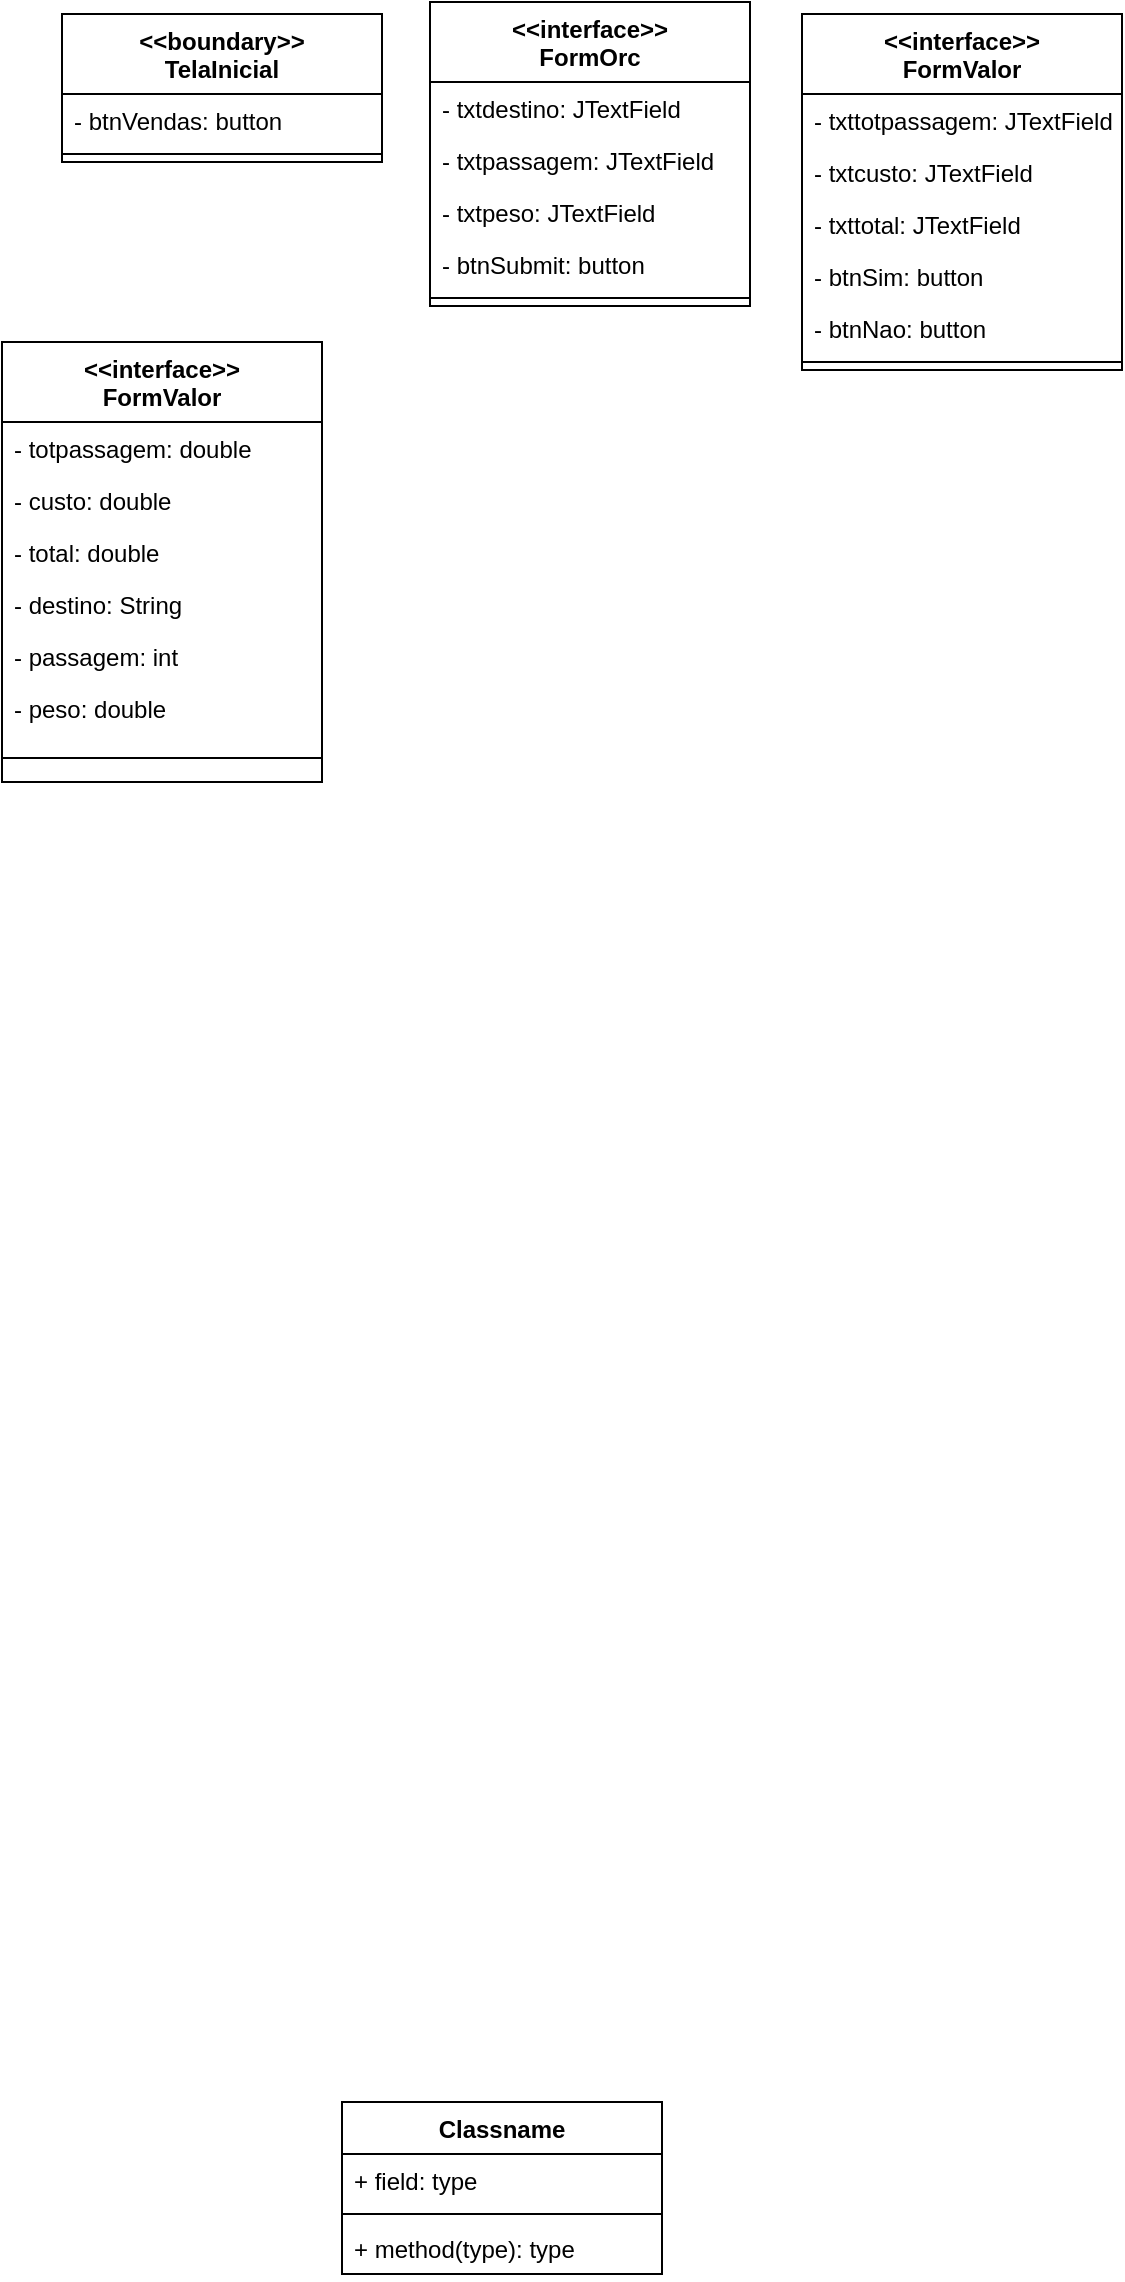 <mxfile version="20.5.3" type="github" pages="2"><diagram id="Y9l8I7I8Wr5Jqgsq6RLC" name="Página-1"><mxGraphModel dx="755" dy="1588" grid="1" gridSize="10" guides="1" tooltips="1" connect="1" arrows="1" fold="1" page="1" pageScale="1" pageWidth="827" pageHeight="1169" math="0" shadow="0"><root><mxCell id="0"/><mxCell id="1" parent="0"/><mxCell id="BLpywXTQy7QZtZPaqTNP-7" value="&lt;&lt;boundary&gt;&gt;&#10;TelaInicial&#10;" style="swimlane;fontStyle=1;align=center;verticalAlign=top;childLayout=stackLayout;horizontal=1;startSize=40;horizontalStack=0;resizeParent=1;resizeParentMax=0;resizeLast=0;collapsible=1;marginBottom=0;" vertex="1" parent="1"><mxGeometry x="230" y="-814" width="160" height="74" as="geometry"/></mxCell><mxCell id="BLpywXTQy7QZtZPaqTNP-8" value="- btnVendas: button" style="text;strokeColor=none;fillColor=none;align=left;verticalAlign=top;spacingLeft=4;spacingRight=4;overflow=hidden;rotatable=0;points=[[0,0.5],[1,0.5]];portConstraint=eastwest;" vertex="1" parent="BLpywXTQy7QZtZPaqTNP-7"><mxGeometry y="40" width="160" height="26" as="geometry"/></mxCell><mxCell id="BLpywXTQy7QZtZPaqTNP-9" value="" style="line;strokeWidth=1;fillColor=none;align=left;verticalAlign=middle;spacingTop=-1;spacingLeft=3;spacingRight=3;rotatable=0;labelPosition=right;points=[];portConstraint=eastwest;strokeColor=inherit;" vertex="1" parent="BLpywXTQy7QZtZPaqTNP-7"><mxGeometry y="66" width="160" height="8" as="geometry"/></mxCell><mxCell id="BLpywXTQy7QZtZPaqTNP-11" value="Classname" style="swimlane;fontStyle=1;align=center;verticalAlign=top;childLayout=stackLayout;horizontal=1;startSize=26;horizontalStack=0;resizeParent=1;resizeParentMax=0;resizeLast=0;collapsible=1;marginBottom=0;" vertex="1" parent="1"><mxGeometry x="370" y="230" width="160" height="86" as="geometry"/></mxCell><mxCell id="BLpywXTQy7QZtZPaqTNP-12" value="+ field: type" style="text;strokeColor=none;fillColor=none;align=left;verticalAlign=top;spacingLeft=4;spacingRight=4;overflow=hidden;rotatable=0;points=[[0,0.5],[1,0.5]];portConstraint=eastwest;" vertex="1" parent="BLpywXTQy7QZtZPaqTNP-11"><mxGeometry y="26" width="160" height="26" as="geometry"/></mxCell><mxCell id="BLpywXTQy7QZtZPaqTNP-13" value="" style="line;strokeWidth=1;fillColor=none;align=left;verticalAlign=middle;spacingTop=-1;spacingLeft=3;spacingRight=3;rotatable=0;labelPosition=right;points=[];portConstraint=eastwest;strokeColor=inherit;" vertex="1" parent="BLpywXTQy7QZtZPaqTNP-11"><mxGeometry y="52" width="160" height="8" as="geometry"/></mxCell><mxCell id="BLpywXTQy7QZtZPaqTNP-14" value="+ method(type): type" style="text;strokeColor=none;fillColor=none;align=left;verticalAlign=top;spacingLeft=4;spacingRight=4;overflow=hidden;rotatable=0;points=[[0,0.5],[1,0.5]];portConstraint=eastwest;" vertex="1" parent="BLpywXTQy7QZtZPaqTNP-11"><mxGeometry y="60" width="160" height="26" as="geometry"/></mxCell><mxCell id="YAAx3hCROQPIuZlO7VVM-3" value="&lt;&lt;interface&gt;&gt;&#10;FormOrc" style="swimlane;fontStyle=1;align=center;verticalAlign=top;childLayout=stackLayout;horizontal=1;startSize=40;horizontalStack=0;resizeParent=1;resizeParentMax=0;resizeLast=0;collapsible=1;marginBottom=0;" vertex="1" parent="1"><mxGeometry x="414" y="-820" width="160" height="152" as="geometry"/></mxCell><mxCell id="YAAx3hCROQPIuZlO7VVM-4" value="- txtdestino: JTextField" style="text;strokeColor=none;fillColor=none;align=left;verticalAlign=top;spacingLeft=4;spacingRight=4;overflow=hidden;rotatable=0;points=[[0,0.5],[1,0.5]];portConstraint=eastwest;" vertex="1" parent="YAAx3hCROQPIuZlO7VVM-3"><mxGeometry y="40" width="160" height="26" as="geometry"/></mxCell><mxCell id="YAAx3hCROQPIuZlO7VVM-7" value="- txtpassagem: JTextField" style="text;strokeColor=none;fillColor=none;align=left;verticalAlign=top;spacingLeft=4;spacingRight=4;overflow=hidden;rotatable=0;points=[[0,0.5],[1,0.5]];portConstraint=eastwest;" vertex="1" parent="YAAx3hCROQPIuZlO7VVM-3"><mxGeometry y="66" width="160" height="26" as="geometry"/></mxCell><mxCell id="YAAx3hCROQPIuZlO7VVM-8" value="- txtpeso: JTextField" style="text;strokeColor=none;fillColor=none;align=left;verticalAlign=top;spacingLeft=4;spacingRight=4;overflow=hidden;rotatable=0;points=[[0,0.5],[1,0.5]];portConstraint=eastwest;" vertex="1" parent="YAAx3hCROQPIuZlO7VVM-3"><mxGeometry y="92" width="160" height="26" as="geometry"/></mxCell><mxCell id="YAAx3hCROQPIuZlO7VVM-9" value="- btnSubmit: button" style="text;strokeColor=none;fillColor=none;align=left;verticalAlign=top;spacingLeft=4;spacingRight=4;overflow=hidden;rotatable=0;points=[[0,0.5],[1,0.5]];portConstraint=eastwest;" vertex="1" parent="YAAx3hCROQPIuZlO7VVM-3"><mxGeometry y="118" width="160" height="26" as="geometry"/></mxCell><mxCell id="YAAx3hCROQPIuZlO7VVM-5" value="" style="line;strokeWidth=1;fillColor=none;align=left;verticalAlign=middle;spacingTop=-1;spacingLeft=3;spacingRight=3;rotatable=0;labelPosition=right;points=[];portConstraint=eastwest;strokeColor=inherit;" vertex="1" parent="YAAx3hCROQPIuZlO7VVM-3"><mxGeometry y="144" width="160" height="8" as="geometry"/></mxCell><mxCell id="YAAx3hCROQPIuZlO7VVM-14" value="&lt;&lt;interface&gt;&gt;&#10;FormValor" style="swimlane;fontStyle=1;align=center;verticalAlign=top;childLayout=stackLayout;horizontal=1;startSize=40;horizontalStack=0;resizeParent=1;resizeParentMax=0;resizeLast=0;collapsible=1;marginBottom=0;" vertex="1" parent="1"><mxGeometry x="600" y="-814" width="160" height="178" as="geometry"/></mxCell><mxCell id="YAAx3hCROQPIuZlO7VVM-15" value="- txttotpassagem: JTextField" style="text;strokeColor=none;fillColor=none;align=left;verticalAlign=top;spacingLeft=4;spacingRight=4;overflow=hidden;rotatable=0;points=[[0,0.5],[1,0.5]];portConstraint=eastwest;" vertex="1" parent="YAAx3hCROQPIuZlO7VVM-14"><mxGeometry y="40" width="160" height="26" as="geometry"/></mxCell><mxCell id="YAAx3hCROQPIuZlO7VVM-16" value="- txtcusto: JTextField" style="text;strokeColor=none;fillColor=none;align=left;verticalAlign=top;spacingLeft=4;spacingRight=4;overflow=hidden;rotatable=0;points=[[0,0.5],[1,0.5]];portConstraint=eastwest;" vertex="1" parent="YAAx3hCROQPIuZlO7VVM-14"><mxGeometry y="66" width="160" height="26" as="geometry"/></mxCell><mxCell id="YAAx3hCROQPIuZlO7VVM-17" value="- txttotal: JTextField" style="text;strokeColor=none;fillColor=none;align=left;verticalAlign=top;spacingLeft=4;spacingRight=4;overflow=hidden;rotatable=0;points=[[0,0.5],[1,0.5]];portConstraint=eastwest;" vertex="1" parent="YAAx3hCROQPIuZlO7VVM-14"><mxGeometry y="92" width="160" height="26" as="geometry"/></mxCell><mxCell id="YAAx3hCROQPIuZlO7VVM-18" value="- btnSim: button" style="text;strokeColor=none;fillColor=none;align=left;verticalAlign=top;spacingLeft=4;spacingRight=4;overflow=hidden;rotatable=0;points=[[0,0.5],[1,0.5]];portConstraint=eastwest;" vertex="1" parent="YAAx3hCROQPIuZlO7VVM-14"><mxGeometry y="118" width="160" height="26" as="geometry"/></mxCell><mxCell id="YAAx3hCROQPIuZlO7VVM-20" value="- btnNao: button" style="text;strokeColor=none;fillColor=none;align=left;verticalAlign=top;spacingLeft=4;spacingRight=4;overflow=hidden;rotatable=0;points=[[0,0.5],[1,0.5]];portConstraint=eastwest;" vertex="1" parent="YAAx3hCROQPIuZlO7VVM-14"><mxGeometry y="144" width="160" height="26" as="geometry"/></mxCell><mxCell id="YAAx3hCROQPIuZlO7VVM-19" value="" style="line;strokeWidth=1;fillColor=none;align=left;verticalAlign=middle;spacingTop=-1;spacingLeft=3;spacingRight=3;rotatable=0;labelPosition=right;points=[];portConstraint=eastwest;strokeColor=inherit;" vertex="1" parent="YAAx3hCROQPIuZlO7VVM-14"><mxGeometry y="170" width="160" height="8" as="geometry"/></mxCell><mxCell id="YAAx3hCROQPIuZlO7VVM-26" value="&lt;&lt;interface&gt;&gt;&#10;FormValor" style="swimlane;fontStyle=1;align=center;verticalAlign=top;childLayout=stackLayout;horizontal=1;startSize=40;horizontalStack=0;resizeParent=1;resizeParentMax=0;resizeLast=0;collapsible=1;marginBottom=0;" vertex="1" parent="1"><mxGeometry x="200" y="-650" width="160" height="220" as="geometry"/></mxCell><mxCell id="YAAx3hCROQPIuZlO7VVM-27" value="- totpassagem: double" style="text;strokeColor=none;fillColor=none;align=left;verticalAlign=top;spacingLeft=4;spacingRight=4;overflow=hidden;rotatable=0;points=[[0,0.5],[1,0.5]];portConstraint=eastwest;" vertex="1" parent="YAAx3hCROQPIuZlO7VVM-26"><mxGeometry y="40" width="160" height="26" as="geometry"/></mxCell><mxCell id="YAAx3hCROQPIuZlO7VVM-28" value="- custo: double" style="text;strokeColor=none;fillColor=none;align=left;verticalAlign=top;spacingLeft=4;spacingRight=4;overflow=hidden;rotatable=0;points=[[0,0.5],[1,0.5]];portConstraint=eastwest;" vertex="1" parent="YAAx3hCROQPIuZlO7VVM-26"><mxGeometry y="66" width="160" height="26" as="geometry"/></mxCell><mxCell id="YAAx3hCROQPIuZlO7VVM-29" value="- total: double" style="text;strokeColor=none;fillColor=none;align=left;verticalAlign=top;spacingLeft=4;spacingRight=4;overflow=hidden;rotatable=0;points=[[0,0.5],[1,0.5]];portConstraint=eastwest;" vertex="1" parent="YAAx3hCROQPIuZlO7VVM-26"><mxGeometry y="92" width="160" height="26" as="geometry"/></mxCell><mxCell id="YAAx3hCROQPIuZlO7VVM-30" value="- destino: String" style="text;strokeColor=none;fillColor=none;align=left;verticalAlign=top;spacingLeft=4;spacingRight=4;overflow=hidden;rotatable=0;points=[[0,0.5],[1,0.5]];portConstraint=eastwest;" vertex="1" parent="YAAx3hCROQPIuZlO7VVM-26"><mxGeometry y="118" width="160" height="26" as="geometry"/></mxCell><mxCell id="YAAx3hCROQPIuZlO7VVM-31" value="- passagem: int" style="text;strokeColor=none;fillColor=none;align=left;verticalAlign=top;spacingLeft=4;spacingRight=4;overflow=hidden;rotatable=0;points=[[0,0.5],[1,0.5]];portConstraint=eastwest;" vertex="1" parent="YAAx3hCROQPIuZlO7VVM-26"><mxGeometry y="144" width="160" height="26" as="geometry"/></mxCell><mxCell id="YAAx3hCROQPIuZlO7VVM-33" value="- peso: double" style="text;strokeColor=none;fillColor=none;align=left;verticalAlign=top;spacingLeft=4;spacingRight=4;overflow=hidden;rotatable=0;points=[[0,0.5],[1,0.5]];portConstraint=eastwest;" vertex="1" parent="YAAx3hCROQPIuZlO7VVM-26"><mxGeometry y="170" width="160" height="26" as="geometry"/></mxCell><mxCell id="YAAx3hCROQPIuZlO7VVM-32" value="" style="line;strokeWidth=1;fillColor=none;align=left;verticalAlign=middle;spacingTop=-1;spacingLeft=3;spacingRight=3;rotatable=0;labelPosition=right;points=[];portConstraint=eastwest;strokeColor=inherit;" vertex="1" parent="YAAx3hCROQPIuZlO7VVM-26"><mxGeometry y="196" width="160" height="24" as="geometry"/></mxCell></root></mxGraphModel></diagram><diagram id="1jLgwwo08-QwagQucwNL" name="Página-2"><mxGraphModel dx="868" dy="482" grid="1" gridSize="10" guides="1" tooltips="1" connect="1" arrows="1" fold="1" page="1" pageScale="1" pageWidth="827" pageHeight="1169" math="0" shadow="0"><root><mxCell id="0"/><mxCell id="1" parent="0"/></root></mxGraphModel></diagram></mxfile>
